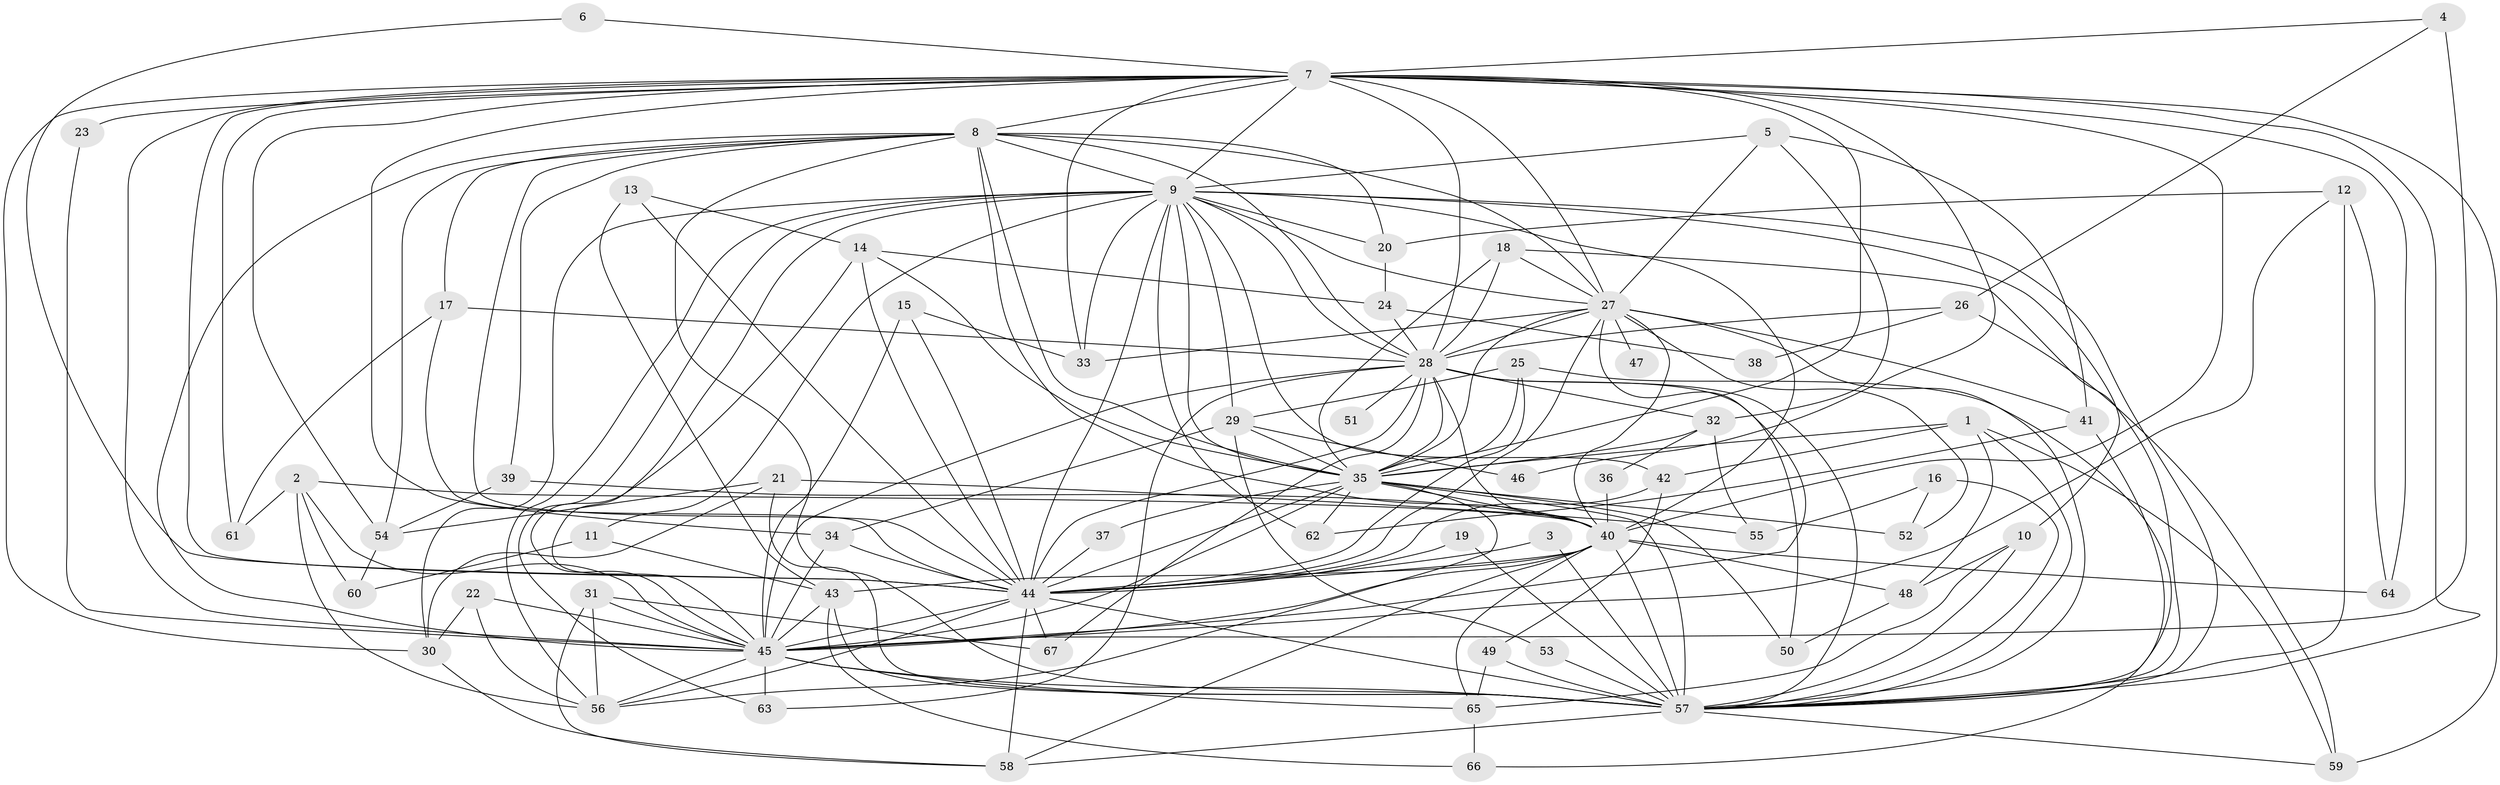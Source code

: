 // original degree distribution, {20: 0.014925373134328358, 18: 0.007462686567164179, 26: 0.007462686567164179, 16: 0.007462686567164179, 23: 0.007462686567164179, 31: 0.007462686567164179, 27: 0.007462686567164179, 28: 0.007462686567164179, 24: 0.007462686567164179, 6: 0.007462686567164179, 5: 0.06716417910447761, 3: 0.23134328358208955, 8: 0.007462686567164179, 4: 0.11940298507462686, 2: 0.48507462686567165, 7: 0.007462686567164179}
// Generated by graph-tools (version 1.1) at 2025/01/03/09/25 03:01:35]
// undirected, 67 vertices, 196 edges
graph export_dot {
graph [start="1"]
  node [color=gray90,style=filled];
  1;
  2;
  3;
  4;
  5;
  6;
  7;
  8;
  9;
  10;
  11;
  12;
  13;
  14;
  15;
  16;
  17;
  18;
  19;
  20;
  21;
  22;
  23;
  24;
  25;
  26;
  27;
  28;
  29;
  30;
  31;
  32;
  33;
  34;
  35;
  36;
  37;
  38;
  39;
  40;
  41;
  42;
  43;
  44;
  45;
  46;
  47;
  48;
  49;
  50;
  51;
  52;
  53;
  54;
  55;
  56;
  57;
  58;
  59;
  60;
  61;
  62;
  63;
  64;
  65;
  66;
  67;
  1 -- 35 [weight=1.0];
  1 -- 42 [weight=1.0];
  1 -- 48 [weight=1.0];
  1 -- 57 [weight=1.0];
  1 -- 59 [weight=1.0];
  2 -- 40 [weight=1.0];
  2 -- 45 [weight=1.0];
  2 -- 56 [weight=1.0];
  2 -- 60 [weight=1.0];
  2 -- 61 [weight=1.0];
  3 -- 44 [weight=1.0];
  3 -- 57 [weight=1.0];
  4 -- 7 [weight=1.0];
  4 -- 26 [weight=1.0];
  4 -- 45 [weight=1.0];
  5 -- 9 [weight=1.0];
  5 -- 27 [weight=1.0];
  5 -- 32 [weight=1.0];
  5 -- 41 [weight=1.0];
  6 -- 7 [weight=1.0];
  6 -- 44 [weight=1.0];
  7 -- 8 [weight=2.0];
  7 -- 9 [weight=1.0];
  7 -- 23 [weight=1.0];
  7 -- 27 [weight=3.0];
  7 -- 28 [weight=1.0];
  7 -- 30 [weight=1.0];
  7 -- 33 [weight=1.0];
  7 -- 34 [weight=1.0];
  7 -- 35 [weight=1.0];
  7 -- 40 [weight=1.0];
  7 -- 44 [weight=1.0];
  7 -- 45 [weight=1.0];
  7 -- 46 [weight=2.0];
  7 -- 54 [weight=1.0];
  7 -- 57 [weight=1.0];
  7 -- 59 [weight=1.0];
  7 -- 61 [weight=1.0];
  7 -- 64 [weight=1.0];
  8 -- 9 [weight=2.0];
  8 -- 17 [weight=1.0];
  8 -- 20 [weight=1.0];
  8 -- 27 [weight=1.0];
  8 -- 28 [weight=1.0];
  8 -- 35 [weight=1.0];
  8 -- 39 [weight=1.0];
  8 -- 40 [weight=1.0];
  8 -- 44 [weight=2.0];
  8 -- 45 [weight=2.0];
  8 -- 54 [weight=1.0];
  8 -- 57 [weight=1.0];
  9 -- 10 [weight=2.0];
  9 -- 11 [weight=1.0];
  9 -- 20 [weight=1.0];
  9 -- 27 [weight=1.0];
  9 -- 28 [weight=1.0];
  9 -- 29 [weight=1.0];
  9 -- 30 [weight=1.0];
  9 -- 33 [weight=2.0];
  9 -- 35 [weight=2.0];
  9 -- 40 [weight=1.0];
  9 -- 42 [weight=1.0];
  9 -- 44 [weight=3.0];
  9 -- 45 [weight=1.0];
  9 -- 56 [weight=1.0];
  9 -- 57 [weight=1.0];
  9 -- 62 [weight=1.0];
  9 -- 63 [weight=1.0];
  10 -- 48 [weight=1.0];
  10 -- 57 [weight=1.0];
  10 -- 65 [weight=1.0];
  11 -- 43 [weight=1.0];
  11 -- 60 [weight=1.0];
  12 -- 20 [weight=1.0];
  12 -- 45 [weight=1.0];
  12 -- 57 [weight=2.0];
  12 -- 64 [weight=1.0];
  13 -- 14 [weight=1.0];
  13 -- 43 [weight=1.0];
  13 -- 44 [weight=1.0];
  14 -- 24 [weight=1.0];
  14 -- 35 [weight=1.0];
  14 -- 44 [weight=1.0];
  14 -- 45 [weight=1.0];
  15 -- 33 [weight=1.0];
  15 -- 44 [weight=1.0];
  15 -- 45 [weight=1.0];
  16 -- 52 [weight=1.0];
  16 -- 55 [weight=1.0];
  16 -- 57 [weight=2.0];
  17 -- 28 [weight=1.0];
  17 -- 44 [weight=1.0];
  17 -- 61 [weight=1.0];
  18 -- 27 [weight=1.0];
  18 -- 28 [weight=1.0];
  18 -- 35 [weight=1.0];
  18 -- 57 [weight=1.0];
  19 -- 44 [weight=1.0];
  19 -- 57 [weight=1.0];
  20 -- 24 [weight=1.0];
  21 -- 30 [weight=1.0];
  21 -- 54 [weight=1.0];
  21 -- 55 [weight=1.0];
  21 -- 57 [weight=1.0];
  22 -- 30 [weight=1.0];
  22 -- 45 [weight=2.0];
  22 -- 56 [weight=2.0];
  23 -- 45 [weight=1.0];
  24 -- 28 [weight=1.0];
  24 -- 38 [weight=1.0];
  25 -- 29 [weight=1.0];
  25 -- 35 [weight=1.0];
  25 -- 44 [weight=1.0];
  25 -- 66 [weight=1.0];
  26 -- 28 [weight=1.0];
  26 -- 38 [weight=1.0];
  26 -- 59 [weight=1.0];
  27 -- 28 [weight=1.0];
  27 -- 33 [weight=1.0];
  27 -- 35 [weight=1.0];
  27 -- 40 [weight=2.0];
  27 -- 41 [weight=1.0];
  27 -- 44 [weight=1.0];
  27 -- 45 [weight=1.0];
  27 -- 47 [weight=1.0];
  27 -- 52 [weight=1.0];
  27 -- 57 [weight=1.0];
  28 -- 32 [weight=1.0];
  28 -- 35 [weight=1.0];
  28 -- 40 [weight=1.0];
  28 -- 44 [weight=2.0];
  28 -- 45 [weight=1.0];
  28 -- 50 [weight=1.0];
  28 -- 51 [weight=1.0];
  28 -- 57 [weight=1.0];
  28 -- 63 [weight=1.0];
  28 -- 67 [weight=1.0];
  29 -- 34 [weight=1.0];
  29 -- 35 [weight=2.0];
  29 -- 46 [weight=1.0];
  29 -- 53 [weight=1.0];
  30 -- 58 [weight=1.0];
  31 -- 45 [weight=1.0];
  31 -- 56 [weight=1.0];
  31 -- 58 [weight=1.0];
  31 -- 67 [weight=1.0];
  32 -- 35 [weight=1.0];
  32 -- 36 [weight=1.0];
  32 -- 55 [weight=1.0];
  34 -- 44 [weight=2.0];
  34 -- 45 [weight=1.0];
  35 -- 37 [weight=2.0];
  35 -- 40 [weight=2.0];
  35 -- 44 [weight=1.0];
  35 -- 45 [weight=1.0];
  35 -- 50 [weight=1.0];
  35 -- 52 [weight=1.0];
  35 -- 56 [weight=1.0];
  35 -- 57 [weight=1.0];
  35 -- 62 [weight=1.0];
  36 -- 40 [weight=1.0];
  37 -- 44 [weight=1.0];
  39 -- 40 [weight=1.0];
  39 -- 54 [weight=1.0];
  40 -- 43 [weight=1.0];
  40 -- 44 [weight=1.0];
  40 -- 45 [weight=2.0];
  40 -- 48 [weight=1.0];
  40 -- 57 [weight=1.0];
  40 -- 58 [weight=1.0];
  40 -- 64 [weight=1.0];
  40 -- 65 [weight=1.0];
  41 -- 57 [weight=1.0];
  41 -- 62 [weight=1.0];
  42 -- 44 [weight=1.0];
  42 -- 49 [weight=1.0];
  43 -- 45 [weight=1.0];
  43 -- 57 [weight=1.0];
  43 -- 66 [weight=1.0];
  44 -- 45 [weight=2.0];
  44 -- 56 [weight=2.0];
  44 -- 57 [weight=2.0];
  44 -- 58 [weight=1.0];
  44 -- 67 [weight=1.0];
  45 -- 56 [weight=1.0];
  45 -- 57 [weight=2.0];
  45 -- 63 [weight=1.0];
  45 -- 65 [weight=1.0];
  48 -- 50 [weight=1.0];
  49 -- 57 [weight=1.0];
  49 -- 65 [weight=1.0];
  53 -- 57 [weight=1.0];
  54 -- 60 [weight=1.0];
  57 -- 58 [weight=1.0];
  57 -- 59 [weight=1.0];
  65 -- 66 [weight=1.0];
}
